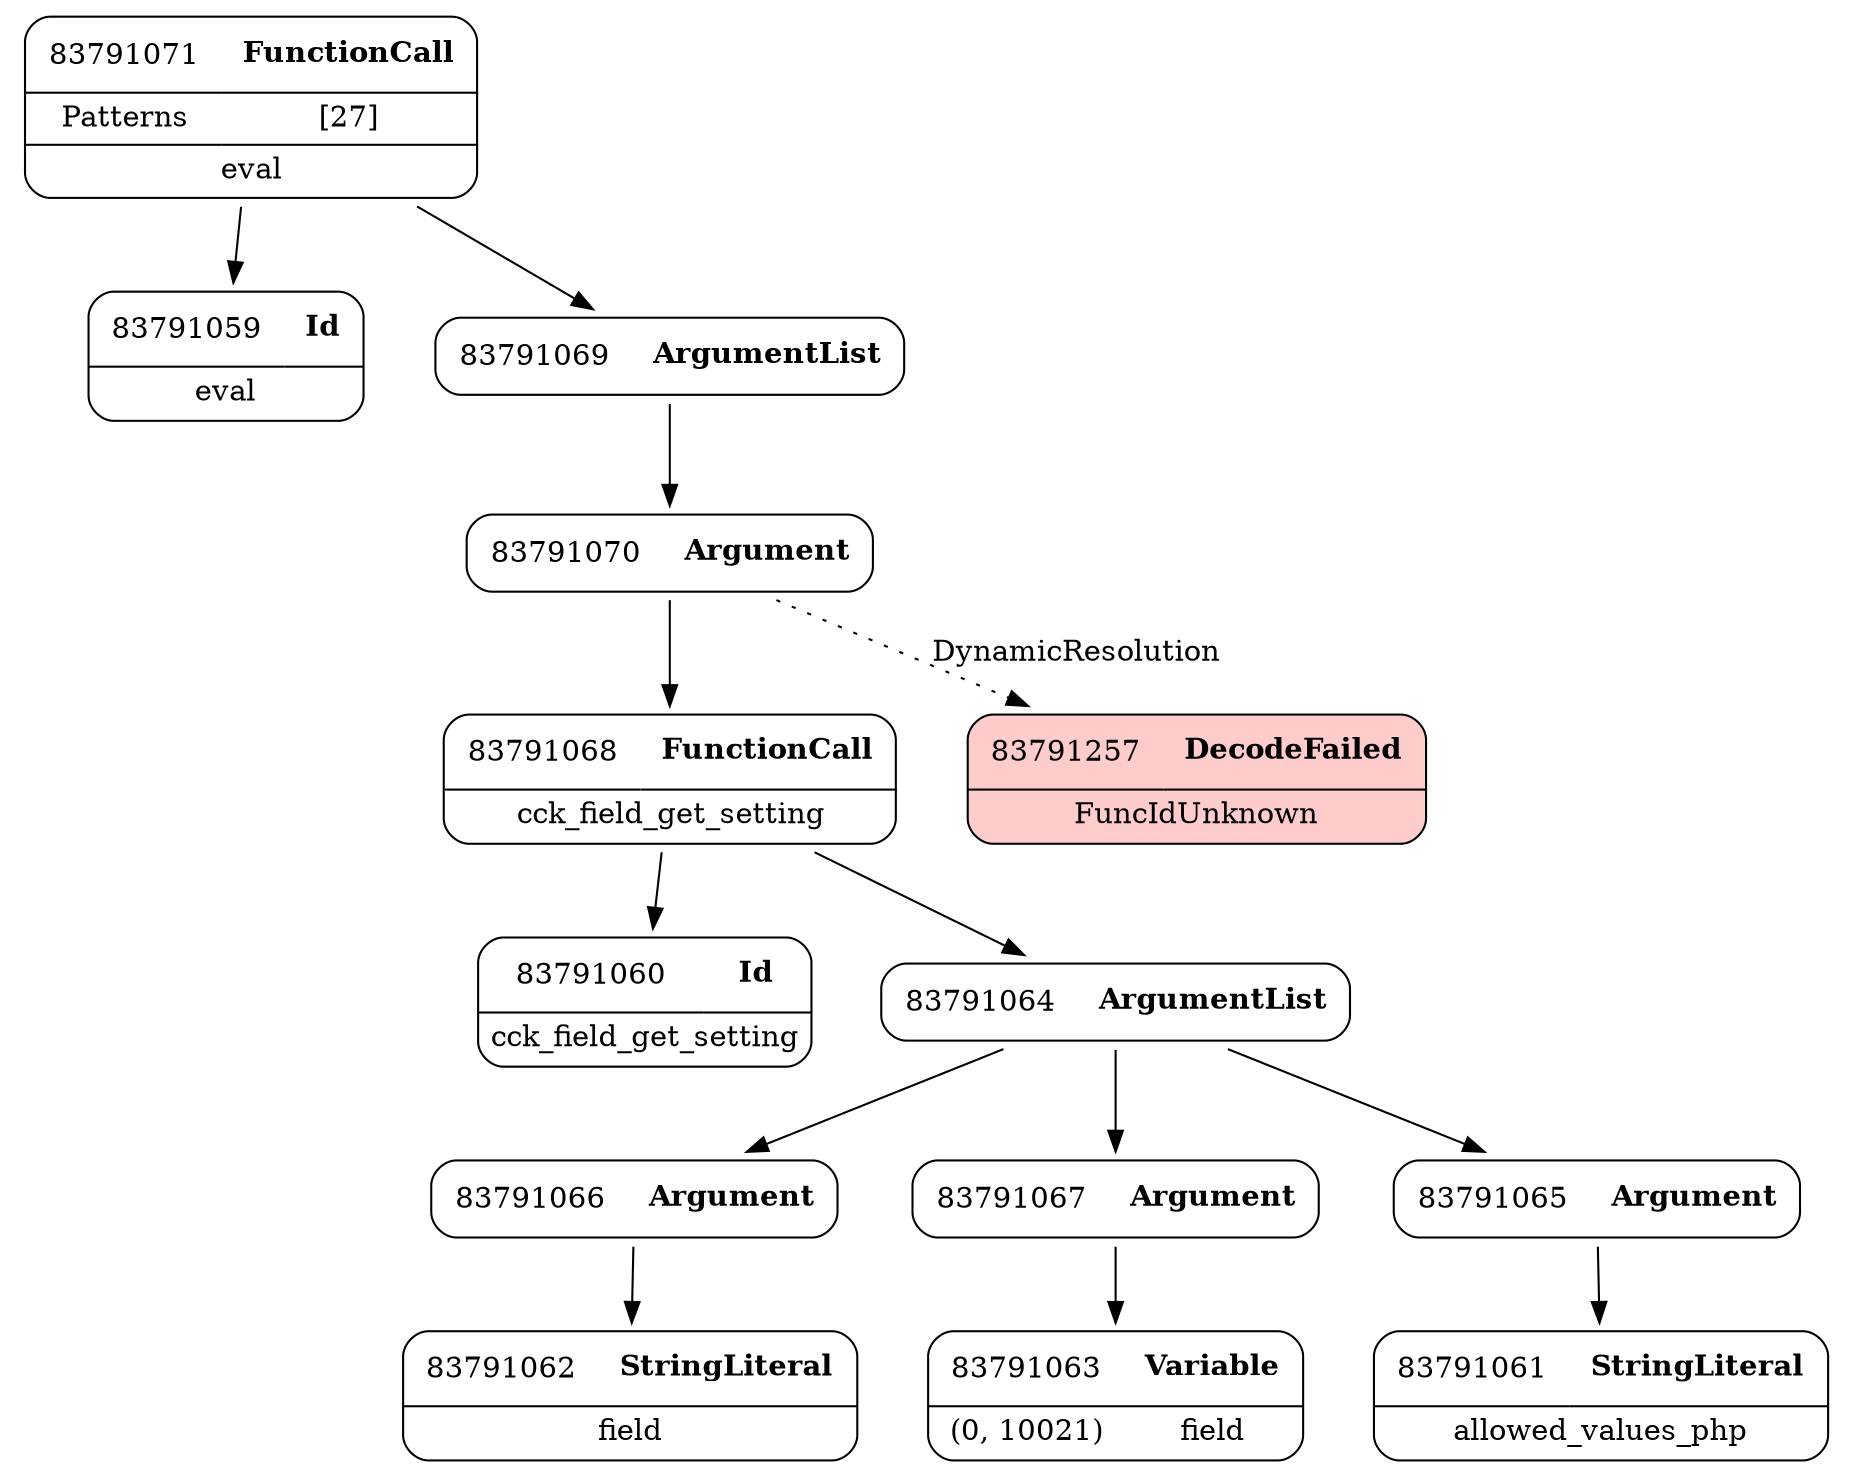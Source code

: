 digraph ast {
node [shape=none];
83791070 [label=<<TABLE border='1' cellspacing='0' cellpadding='10' style='rounded' ><TR><TD border='0'>83791070</TD><TD border='0'><B>Argument</B></TD></TR></TABLE>>];
83791070 -> 83791068 [weight=2];
83791070 -> 83791257 [style=dotted,label=DynamicResolution];
83791071 [label=<<TABLE border='1' cellspacing='0' cellpadding='10' style='rounded' ><TR><TD border='0'>83791071</TD><TD border='0'><B>FunctionCall</B></TD></TR><HR/><TR><TD border='0' cellpadding='5'>Patterns</TD><TD border='0' cellpadding='5'>[27]</TD></TR><HR/><TR><TD border='0' cellpadding='5' colspan='2'>eval</TD></TR></TABLE>>];
83791071 -> 83791059 [weight=2];
83791071 -> 83791069 [weight=2];
83791068 [label=<<TABLE border='1' cellspacing='0' cellpadding='10' style='rounded' ><TR><TD border='0'>83791068</TD><TD border='0'><B>FunctionCall</B></TD></TR><HR/><TR><TD border='0' cellpadding='5' colspan='2'>cck_field_get_setting</TD></TR></TABLE>>];
83791068 -> 83791060 [weight=2];
83791068 -> 83791064 [weight=2];
83791069 [label=<<TABLE border='1' cellspacing='0' cellpadding='10' style='rounded' ><TR><TD border='0'>83791069</TD><TD border='0'><B>ArgumentList</B></TD></TR></TABLE>>];
83791069 -> 83791070 [weight=2];
83791066 [label=<<TABLE border='1' cellspacing='0' cellpadding='10' style='rounded' ><TR><TD border='0'>83791066</TD><TD border='0'><B>Argument</B></TD></TR></TABLE>>];
83791066 -> 83791062 [weight=2];
83791067 [label=<<TABLE border='1' cellspacing='0' cellpadding='10' style='rounded' ><TR><TD border='0'>83791067</TD><TD border='0'><B>Argument</B></TD></TR></TABLE>>];
83791067 -> 83791063 [weight=2];
83791064 [label=<<TABLE border='1' cellspacing='0' cellpadding='10' style='rounded' ><TR><TD border='0'>83791064</TD><TD border='0'><B>ArgumentList</B></TD></TR></TABLE>>];
83791064 -> 83791065 [weight=2];
83791064 -> 83791066 [weight=2];
83791064 -> 83791067 [weight=2];
83791065 [label=<<TABLE border='1' cellspacing='0' cellpadding='10' style='rounded' ><TR><TD border='0'>83791065</TD><TD border='0'><B>Argument</B></TD></TR></TABLE>>];
83791065 -> 83791061 [weight=2];
83791257 [label=<<TABLE border='1' cellspacing='0' cellpadding='10' style='rounded' bgcolor='#FFCCCC' ><TR><TD border='0'>83791257</TD><TD border='0'><B>DecodeFailed</B></TD></TR><HR/><TR><TD border='0' cellpadding='5' colspan='2'>FuncIdUnknown</TD></TR></TABLE>>];
83791062 [label=<<TABLE border='1' cellspacing='0' cellpadding='10' style='rounded' ><TR><TD border='0'>83791062</TD><TD border='0'><B>StringLiteral</B></TD></TR><HR/><TR><TD border='0' cellpadding='5' colspan='2'>field</TD></TR></TABLE>>];
83791063 [label=<<TABLE border='1' cellspacing='0' cellpadding='10' style='rounded' ><TR><TD border='0'>83791063</TD><TD border='0'><B>Variable</B></TD></TR><HR/><TR><TD border='0' cellpadding='5'>(0, 10021)</TD><TD border='0' cellpadding='5'>field</TD></TR></TABLE>>];
83791060 [label=<<TABLE border='1' cellspacing='0' cellpadding='10' style='rounded' ><TR><TD border='0'>83791060</TD><TD border='0'><B>Id</B></TD></TR><HR/><TR><TD border='0' cellpadding='5' colspan='2'>cck_field_get_setting</TD></TR></TABLE>>];
83791061 [label=<<TABLE border='1' cellspacing='0' cellpadding='10' style='rounded' ><TR><TD border='0'>83791061</TD><TD border='0'><B>StringLiteral</B></TD></TR><HR/><TR><TD border='0' cellpadding='5' colspan='2'>allowed_values_php</TD></TR></TABLE>>];
83791059 [label=<<TABLE border='1' cellspacing='0' cellpadding='10' style='rounded' ><TR><TD border='0'>83791059</TD><TD border='0'><B>Id</B></TD></TR><HR/><TR><TD border='0' cellpadding='5' colspan='2'>eval</TD></TR></TABLE>>];
}
